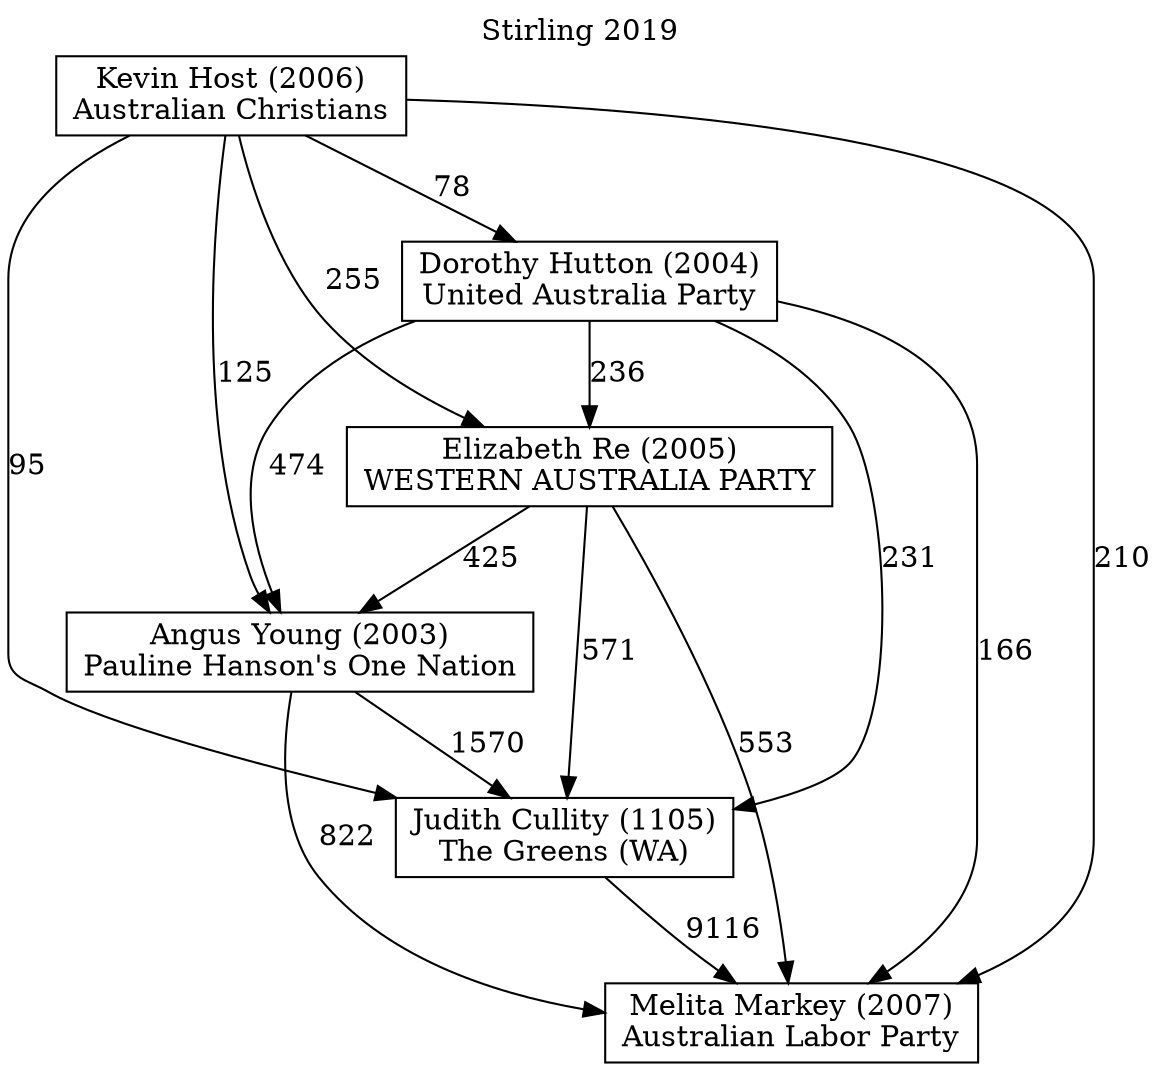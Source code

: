 // House preference flow
digraph "Melita Markey (2007)_Stirling_2019" {
	graph [label="Stirling 2019" labelloc=t mclimit=10]
	node [shape=box]
	"Angus Young (2003)" [label="Angus Young (2003)
Pauline Hanson's One Nation"]
	"Dorothy Hutton (2004)" [label="Dorothy Hutton (2004)
United Australia Party"]
	"Elizabeth Re (2005)" [label="Elizabeth Re (2005)
WESTERN AUSTRALIA PARTY"]
	"Judith Cullity (1105)" [label="Judith Cullity (1105)
The Greens (WA)"]
	"Kevin Host (2006)" [label="Kevin Host (2006)
Australian Christians"]
	"Melita Markey (2007)" [label="Melita Markey (2007)
Australian Labor Party"]
	"Angus Young (2003)" -> "Judith Cullity (1105)" [label=1570]
	"Angus Young (2003)" -> "Melita Markey (2007)" [label=822]
	"Dorothy Hutton (2004)" -> "Angus Young (2003)" [label=474]
	"Dorothy Hutton (2004)" -> "Elizabeth Re (2005)" [label=236]
	"Dorothy Hutton (2004)" -> "Judith Cullity (1105)" [label=231]
	"Dorothy Hutton (2004)" -> "Melita Markey (2007)" [label=166]
	"Elizabeth Re (2005)" -> "Angus Young (2003)" [label=425]
	"Elizabeth Re (2005)" -> "Judith Cullity (1105)" [label=571]
	"Elizabeth Re (2005)" -> "Melita Markey (2007)" [label=553]
	"Judith Cullity (1105)" -> "Melita Markey (2007)" [label=9116]
	"Kevin Host (2006)" -> "Angus Young (2003)" [label=125]
	"Kevin Host (2006)" -> "Dorothy Hutton (2004)" [label=78]
	"Kevin Host (2006)" -> "Elizabeth Re (2005)" [label=255]
	"Kevin Host (2006)" -> "Judith Cullity (1105)" [label=95]
	"Kevin Host (2006)" -> "Melita Markey (2007)" [label=210]
}
